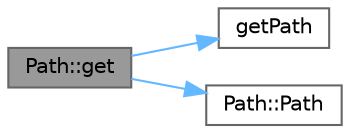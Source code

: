 digraph "Path::get"
{
 // LATEX_PDF_SIZE
  bgcolor="transparent";
  edge [fontname=Helvetica,fontsize=10,labelfontname=Helvetica,labelfontsize=10];
  node [fontname=Helvetica,fontsize=10,shape=box,height=0.2,width=0.4];
  rankdir="LR";
  Node1 [id="Node000001",label="Path::get",height=0.2,width=0.4,color="gray40", fillcolor="grey60", style="filled", fontcolor="black",tooltip=" "];
  Node1 -> Node2 [id="edge1_Node000001_Node000002",color="steelblue1",style="solid",tooltip=" "];
  Node2 [id="Node000002",label="getPath",height=0.2,width=0.4,color="grey40", fillcolor="white", style="filled",URL="$files__functions_8hpp.html#a9ef395c27c67b087963eb4223d781c79",tooltip=" "];
  Node1 -> Node3 [id="edge2_Node000001_Node000003",color="steelblue1",style="solid",tooltip=" "];
  Node3 [id="Node000003",label="Path::Path",height=0.2,width=0.4,color="grey40", fillcolor="white", style="filled",URL="$class_path.html#af26cfab021ddf49af73da3b2beca85ac",tooltip=" "];
}
